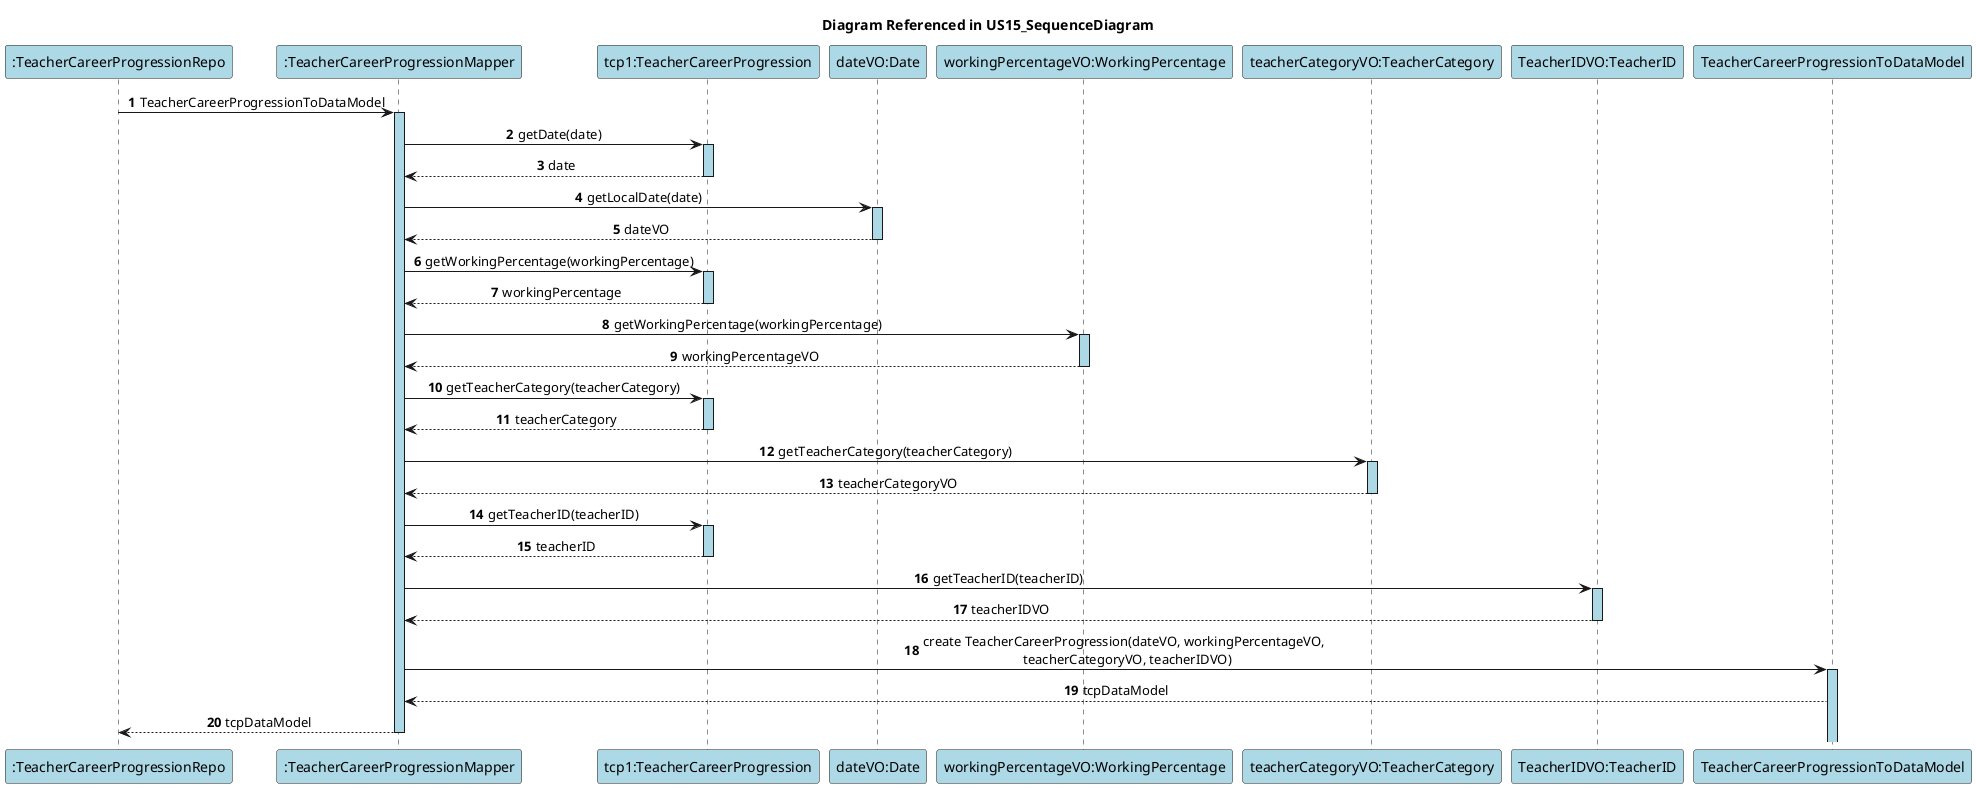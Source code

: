 @startuml
autonumber
skinparam sequenceMessageAlign center
skinparam sequenceLifeLineBackgroundColor lightblue
title Diagram Referenced in US15_SequenceDiagram

participant ":TeacherCareerProgressionRepo" as TCPRepo #lightblue
participant ":TeacherCareerProgressionMapper" as TCPMapper #lightblue
participant "tcp1:TeacherCareerProgression" as TCP #lightblue
participant "dateVO:Date" as DateVO #lightblue
participant "workingPercentageVO:WorkingPercentage" as WPVO #lightblue
participant "teacherCategoryVO:TeacherCategory" as TCVO #lightblue
participant "TeacherIDVO:TeacherID" as TID #lightblue
participant "TeacherCareerProgressionToDataModel" as TCPDM #lightblue


TCPRepo -> TCPMapper : TeacherCareerProgressionToDataModel

activate TCPMapper
TCPMapper -> TCP : getDate(date)
activate TCP
TCP --> TCPMapper : date
deactivate TCP
TCPMapper -> DateVO : getLocalDate(date)
activate DateVO
DateVO -->TCPMapper : dateVO
deactivate DateVO

TCPMapper -> TCP : getWorkingPercentage(workingPercentage)
activate TCP
TCP --> TCPMapper : workingPercentage
deactivate TCP
TCPMapper -> WPVO : getWorkingPercentage(workingPercentage)
activate WPVO
WPVO -->TCPMapper : workingPercentageVO
deactivate WPVO

TCPMapper -> TCP : getTeacherCategory(teacherCategory)
activate TCP
TCP --> TCPMapper : teacherCategory
deactivate TCP
TCPMapper -> TCVO : getTeacherCategory(teacherCategory)
activate TCVO
TCVO -->TCPMapper : teacherCategoryVO
deactivate TCVO

TCPMapper -> TCP : getTeacherID(teacherID)
activate TCP
TCP --> TCPMapper : teacherID
deactivate TCP
TCPMapper -> TID : getTeacherID(teacherID)
activate TID
TID -->TCPMapper : teacherIDVO
deactivate TID


TCPMapper -> TCPDM : create TeacherCareerProgression(dateVO, workingPercentageVO, \n teacherCategoryVO, teacherIDVO)
activate TCPDM
TCPDM --> TCPMapper : tcpDataModel
TCPMapper --> TCPRepo : tcpDataModel
deactivate TCPMapper

@enduml